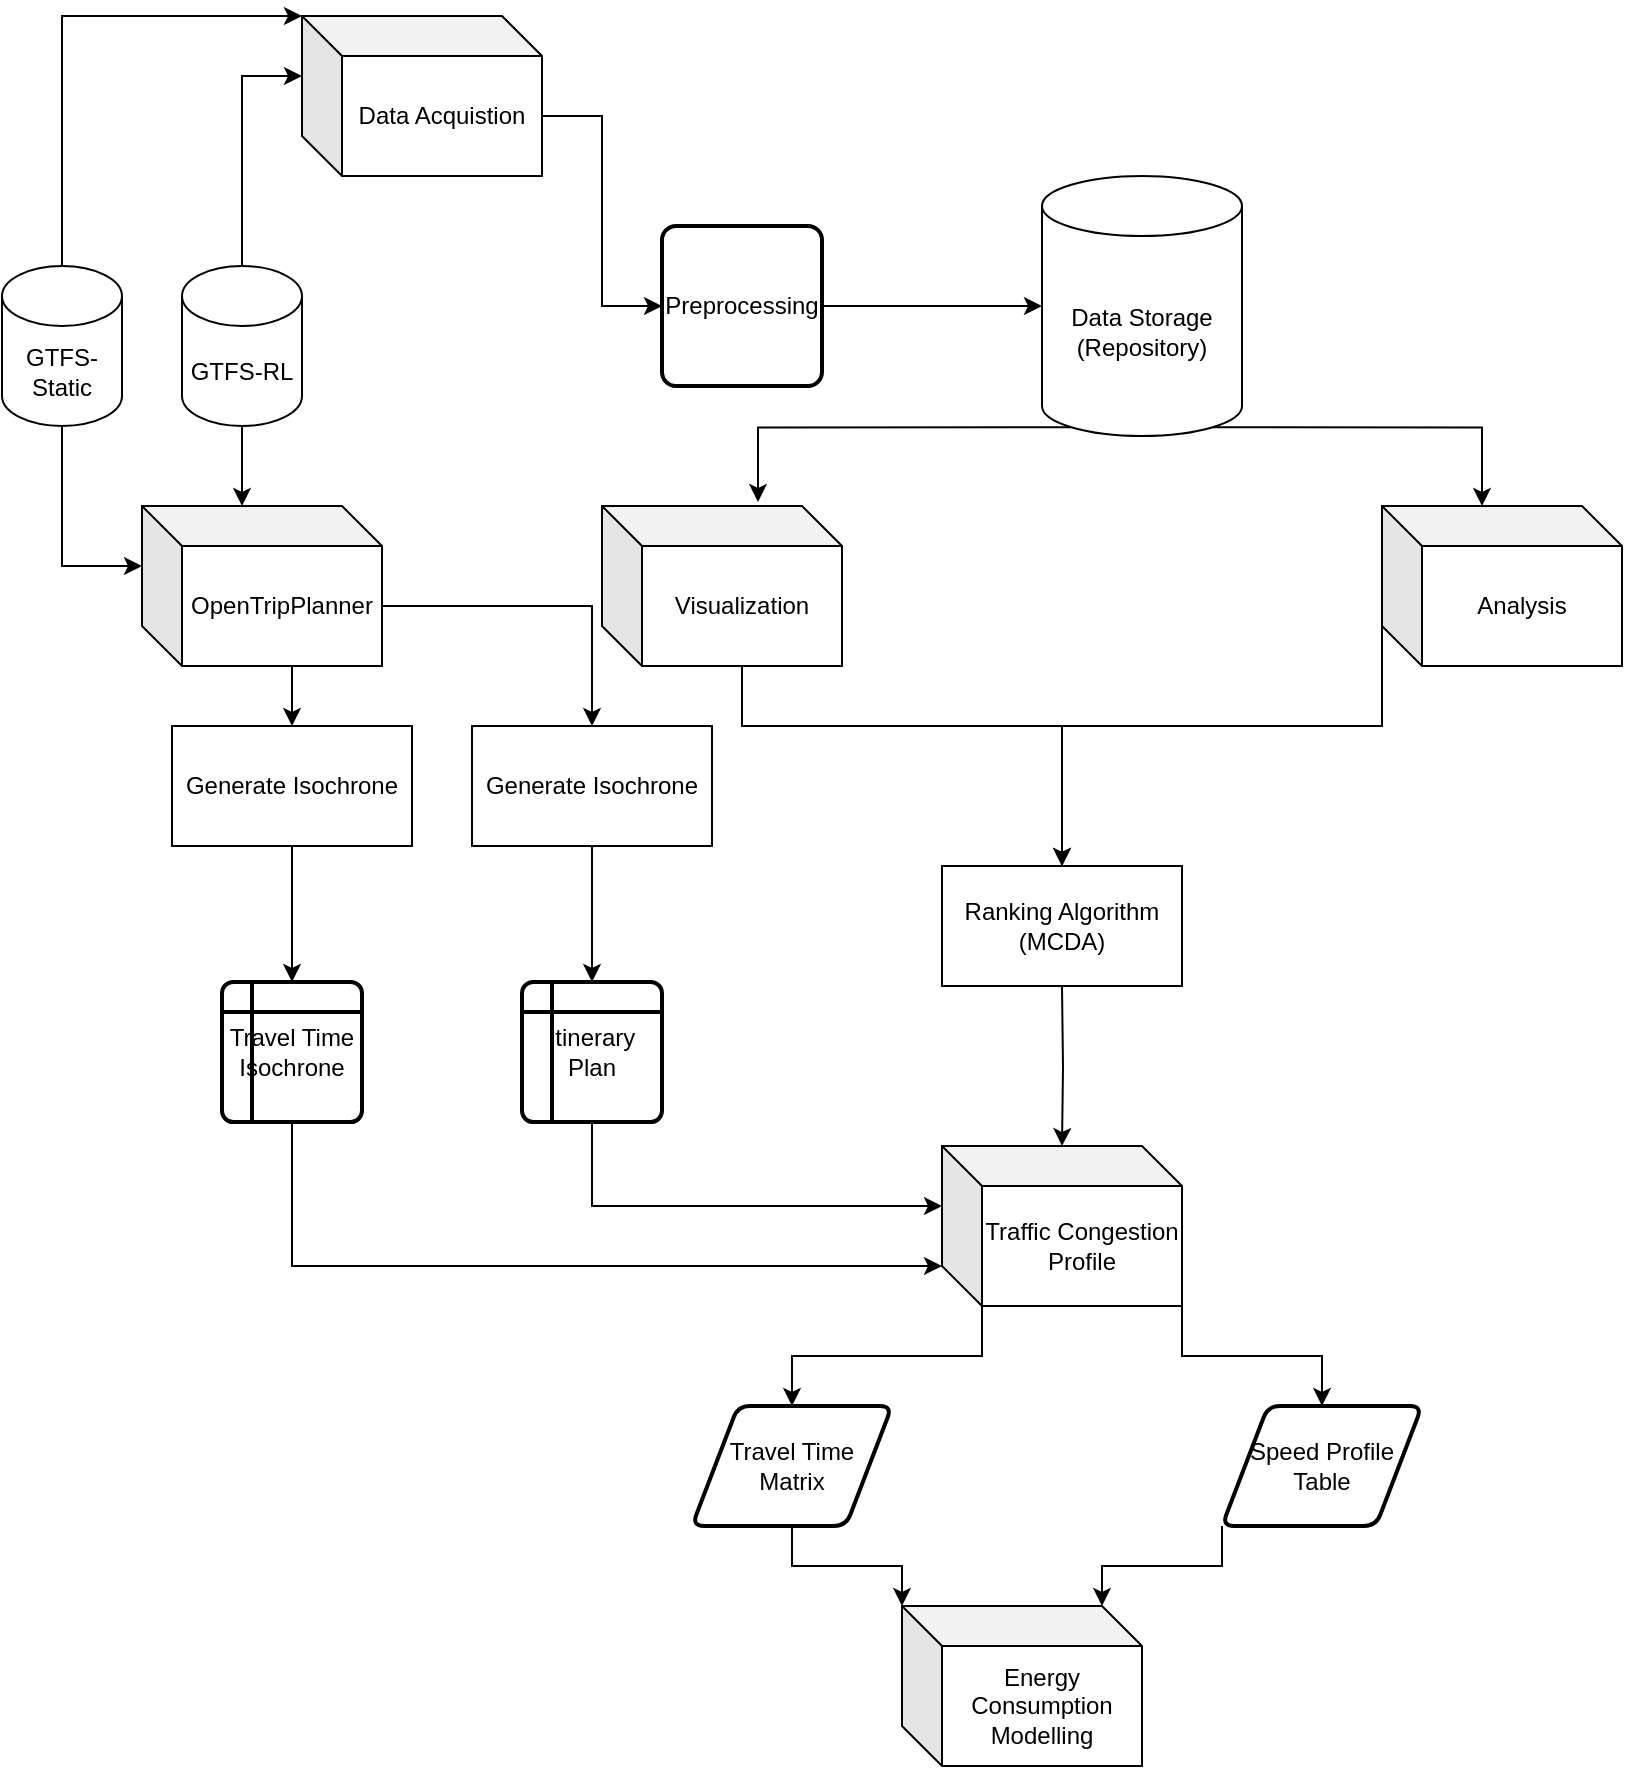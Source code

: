 <mxfile version="20.2.1" type="github">
  <diagram id="NRNoiGj3pOeY31aAoD1F" name="Page-1">
    <mxGraphModel dx="1126" dy="1039" grid="1" gridSize="10" guides="1" tooltips="1" connect="1" arrows="1" fold="1" page="1" pageScale="1" pageWidth="850" pageHeight="1100" math="0" shadow="0">
      <root>
        <mxCell id="0" />
        <mxCell id="1" parent="0" />
        <mxCell id="3YsxtUIkQh-qdpAwfnlr-9" style="edgeStyle=orthogonalEdgeStyle;rounded=0;orthogonalLoop=1;jettySize=auto;html=1;exitX=0;exitY=0;exitDx=120;exitDy=50;exitPerimeter=0;entryX=0;entryY=0.5;entryDx=0;entryDy=0;" edge="1" parent="1" source="3YsxtUIkQh-qdpAwfnlr-1" target="3YsxtUIkQh-qdpAwfnlr-6">
          <mxGeometry relative="1" as="geometry" />
        </mxCell>
        <mxCell id="3YsxtUIkQh-qdpAwfnlr-1" value="Data Acquistion" style="shape=cube;whiteSpace=wrap;html=1;boundedLbl=1;backgroundOutline=1;darkOpacity=0.05;darkOpacity2=0.1;" vertex="1" parent="1">
          <mxGeometry x="180" y="45" width="120" height="80" as="geometry" />
        </mxCell>
        <mxCell id="3YsxtUIkQh-qdpAwfnlr-18" style="edgeStyle=orthogonalEdgeStyle;rounded=0;orthogonalLoop=1;jettySize=auto;html=1;exitX=0.5;exitY=0;exitDx=0;exitDy=0;exitPerimeter=0;entryX=0;entryY=0;entryDx=0;entryDy=0;entryPerimeter=0;" edge="1" parent="1" source="3YsxtUIkQh-qdpAwfnlr-2" target="3YsxtUIkQh-qdpAwfnlr-1">
          <mxGeometry relative="1" as="geometry">
            <Array as="points">
              <mxPoint x="60" y="45" />
            </Array>
          </mxGeometry>
        </mxCell>
        <mxCell id="3YsxtUIkQh-qdpAwfnlr-26" style="edgeStyle=orthogonalEdgeStyle;rounded=0;orthogonalLoop=1;jettySize=auto;html=1;exitX=0.5;exitY=1;exitDx=0;exitDy=0;exitPerimeter=0;entryX=0;entryY=0;entryDx=0;entryDy=30;entryPerimeter=0;" edge="1" parent="1" source="3YsxtUIkQh-qdpAwfnlr-2" target="3YsxtUIkQh-qdpAwfnlr-25">
          <mxGeometry relative="1" as="geometry" />
        </mxCell>
        <mxCell id="3YsxtUIkQh-qdpAwfnlr-2" value="GTFS-Static" style="shape=cylinder3;whiteSpace=wrap;html=1;boundedLbl=1;backgroundOutline=1;size=15;" vertex="1" parent="1">
          <mxGeometry x="30" y="170" width="60" height="80" as="geometry" />
        </mxCell>
        <mxCell id="3YsxtUIkQh-qdpAwfnlr-19" style="edgeStyle=orthogonalEdgeStyle;rounded=0;orthogonalLoop=1;jettySize=auto;html=1;exitX=0.5;exitY=0;exitDx=0;exitDy=0;exitPerimeter=0;entryX=0;entryY=0;entryDx=0;entryDy=30;entryPerimeter=0;" edge="1" parent="1" source="3YsxtUIkQh-qdpAwfnlr-3" target="3YsxtUIkQh-qdpAwfnlr-1">
          <mxGeometry relative="1" as="geometry" />
        </mxCell>
        <mxCell id="3YsxtUIkQh-qdpAwfnlr-27" style="edgeStyle=orthogonalEdgeStyle;rounded=0;orthogonalLoop=1;jettySize=auto;html=1;exitX=0.5;exitY=1;exitDx=0;exitDy=0;exitPerimeter=0;entryX=0;entryY=0;entryDx=50;entryDy=0;entryPerimeter=0;" edge="1" parent="1" source="3YsxtUIkQh-qdpAwfnlr-3" target="3YsxtUIkQh-qdpAwfnlr-25">
          <mxGeometry relative="1" as="geometry" />
        </mxCell>
        <mxCell id="3YsxtUIkQh-qdpAwfnlr-3" value="GTFS-RL" style="shape=cylinder3;whiteSpace=wrap;html=1;boundedLbl=1;backgroundOutline=1;size=15;" vertex="1" parent="1">
          <mxGeometry x="120" y="170" width="60" height="80" as="geometry" />
        </mxCell>
        <mxCell id="3YsxtUIkQh-qdpAwfnlr-10" style="edgeStyle=orthogonalEdgeStyle;rounded=0;orthogonalLoop=1;jettySize=auto;html=1;exitX=1;exitY=0.5;exitDx=0;exitDy=0;entryX=0;entryY=0.5;entryDx=0;entryDy=0;entryPerimeter=0;" edge="1" parent="1" source="3YsxtUIkQh-qdpAwfnlr-6" target="3YsxtUIkQh-qdpAwfnlr-8">
          <mxGeometry relative="1" as="geometry" />
        </mxCell>
        <mxCell id="3YsxtUIkQh-qdpAwfnlr-6" value="Preprocessing" style="rounded=1;whiteSpace=wrap;html=1;absoluteArcSize=1;arcSize=14;strokeWidth=2;" vertex="1" parent="1">
          <mxGeometry x="360" y="150" width="80" height="80" as="geometry" />
        </mxCell>
        <mxCell id="3YsxtUIkQh-qdpAwfnlr-16" style="edgeStyle=orthogonalEdgeStyle;rounded=0;orthogonalLoop=1;jettySize=auto;html=1;exitX=0.145;exitY=1;exitDx=0;exitDy=-4.35;exitPerimeter=0;entryX=0.65;entryY=-0.025;entryDx=0;entryDy=0;entryPerimeter=0;" edge="1" parent="1" source="3YsxtUIkQh-qdpAwfnlr-8" target="3YsxtUIkQh-qdpAwfnlr-12">
          <mxGeometry relative="1" as="geometry" />
        </mxCell>
        <mxCell id="3YsxtUIkQh-qdpAwfnlr-17" style="edgeStyle=orthogonalEdgeStyle;rounded=0;orthogonalLoop=1;jettySize=auto;html=1;exitX=0.855;exitY=1;exitDx=0;exitDy=-4.35;exitPerimeter=0;entryX=0;entryY=0;entryDx=50;entryDy=0;entryPerimeter=0;" edge="1" parent="1" source="3YsxtUIkQh-qdpAwfnlr-8" target="3YsxtUIkQh-qdpAwfnlr-13">
          <mxGeometry relative="1" as="geometry" />
        </mxCell>
        <mxCell id="3YsxtUIkQh-qdpAwfnlr-8" value="Data Storage (Repository)" style="shape=cylinder3;whiteSpace=wrap;html=1;boundedLbl=1;backgroundOutline=1;size=15;" vertex="1" parent="1">
          <mxGeometry x="550" y="125" width="100" height="130" as="geometry" />
        </mxCell>
        <mxCell id="3YsxtUIkQh-qdpAwfnlr-21" style="edgeStyle=orthogonalEdgeStyle;rounded=0;orthogonalLoop=1;jettySize=auto;html=1;exitX=0;exitY=0;exitDx=70;exitDy=80;exitPerimeter=0;entryX=0.5;entryY=0;entryDx=0;entryDy=0;" edge="1" parent="1" source="3YsxtUIkQh-qdpAwfnlr-12" target="3YsxtUIkQh-qdpAwfnlr-30">
          <mxGeometry relative="1" as="geometry">
            <mxPoint x="560" y="430" as="targetPoint" />
            <Array as="points">
              <mxPoint x="400" y="400" />
              <mxPoint x="560" y="400" />
            </Array>
          </mxGeometry>
        </mxCell>
        <mxCell id="3YsxtUIkQh-qdpAwfnlr-12" value="Visualization" style="shape=cube;whiteSpace=wrap;html=1;boundedLbl=1;backgroundOutline=1;darkOpacity=0.05;darkOpacity2=0.1;" vertex="1" parent="1">
          <mxGeometry x="330" y="290" width="120" height="80" as="geometry" />
        </mxCell>
        <mxCell id="3YsxtUIkQh-qdpAwfnlr-24" style="edgeStyle=orthogonalEdgeStyle;rounded=0;orthogonalLoop=1;jettySize=auto;html=1;exitX=0;exitY=0;exitDx=0;exitDy=60;exitPerimeter=0;entryX=0.5;entryY=0;entryDx=0;entryDy=0;" edge="1" parent="1" source="3YsxtUIkQh-qdpAwfnlr-13" target="3YsxtUIkQh-qdpAwfnlr-30">
          <mxGeometry relative="1" as="geometry">
            <mxPoint x="560" y="430" as="targetPoint" />
            <Array as="points">
              <mxPoint x="720" y="400" />
              <mxPoint x="560" y="400" />
            </Array>
          </mxGeometry>
        </mxCell>
        <mxCell id="3YsxtUIkQh-qdpAwfnlr-13" value="Analysis" style="shape=cube;whiteSpace=wrap;html=1;boundedLbl=1;backgroundOutline=1;darkOpacity=0.05;darkOpacity2=0.1;" vertex="1" parent="1">
          <mxGeometry x="720" y="290" width="120" height="80" as="geometry" />
        </mxCell>
        <mxCell id="3YsxtUIkQh-qdpAwfnlr-23" style="edgeStyle=orthogonalEdgeStyle;rounded=0;orthogonalLoop=1;jettySize=auto;html=1;exitX=0.5;exitY=1;exitDx=0;exitDy=0;" edge="1" parent="1" target="3YsxtUIkQh-qdpAwfnlr-22">
          <mxGeometry relative="1" as="geometry">
            <mxPoint x="560" y="530" as="sourcePoint" />
          </mxGeometry>
        </mxCell>
        <mxCell id="3YsxtUIkQh-qdpAwfnlr-45" style="edgeStyle=orthogonalEdgeStyle;rounded=0;orthogonalLoop=1;jettySize=auto;html=1;exitX=0;exitY=0;exitDx=20;exitDy=80;exitPerimeter=0;entryX=0.5;entryY=0;entryDx=0;entryDy=0;" edge="1" parent="1" source="3YsxtUIkQh-qdpAwfnlr-22" target="3YsxtUIkQh-qdpAwfnlr-43">
          <mxGeometry relative="1" as="geometry" />
        </mxCell>
        <mxCell id="3YsxtUIkQh-qdpAwfnlr-46" style="edgeStyle=orthogonalEdgeStyle;rounded=0;orthogonalLoop=1;jettySize=auto;html=1;exitX=1;exitY=1;exitDx=0;exitDy=0;exitPerimeter=0;entryX=0.5;entryY=0;entryDx=0;entryDy=0;" edge="1" parent="1" source="3YsxtUIkQh-qdpAwfnlr-22" target="3YsxtUIkQh-qdpAwfnlr-44">
          <mxGeometry relative="1" as="geometry" />
        </mxCell>
        <mxCell id="3YsxtUIkQh-qdpAwfnlr-22" value="Traffic Congestion Profile" style="shape=cube;whiteSpace=wrap;html=1;boundedLbl=1;backgroundOutline=1;darkOpacity=0.05;darkOpacity2=0.1;" vertex="1" parent="1">
          <mxGeometry x="500" y="610" width="120" height="80" as="geometry" />
        </mxCell>
        <mxCell id="3YsxtUIkQh-qdpAwfnlr-32" style="edgeStyle=orthogonalEdgeStyle;rounded=0;orthogonalLoop=1;jettySize=auto;html=1;exitX=0;exitY=0;exitDx=70;exitDy=80;exitPerimeter=0;entryX=0.5;entryY=0;entryDx=0;entryDy=0;" edge="1" parent="1" source="3YsxtUIkQh-qdpAwfnlr-25" target="3YsxtUIkQh-qdpAwfnlr-31">
          <mxGeometry relative="1" as="geometry" />
        </mxCell>
        <mxCell id="3YsxtUIkQh-qdpAwfnlr-36" style="edgeStyle=orthogonalEdgeStyle;rounded=0;orthogonalLoop=1;jettySize=auto;html=1;exitX=0;exitY=0;exitDx=120;exitDy=50;exitPerimeter=0;" edge="1" parent="1" source="3YsxtUIkQh-qdpAwfnlr-25" target="3YsxtUIkQh-qdpAwfnlr-35">
          <mxGeometry relative="1" as="geometry" />
        </mxCell>
        <mxCell id="3YsxtUIkQh-qdpAwfnlr-25" value="OpenTripPlanner" style="shape=cube;whiteSpace=wrap;html=1;boundedLbl=1;backgroundOutline=1;darkOpacity=0.05;darkOpacity2=0.1;" vertex="1" parent="1">
          <mxGeometry x="100" y="290" width="120" height="80" as="geometry" />
        </mxCell>
        <mxCell id="3YsxtUIkQh-qdpAwfnlr-30" value="Ranking Algorithm (MCDA)" style="rounded=0;whiteSpace=wrap;html=1;" vertex="1" parent="1">
          <mxGeometry x="500" y="470" width="120" height="60" as="geometry" />
        </mxCell>
        <mxCell id="3YsxtUIkQh-qdpAwfnlr-34" style="edgeStyle=orthogonalEdgeStyle;rounded=0;orthogonalLoop=1;jettySize=auto;html=1;exitX=0.25;exitY=1;exitDx=0;exitDy=0;entryX=0.5;entryY=0;entryDx=0;entryDy=0;" edge="1" parent="1" source="3YsxtUIkQh-qdpAwfnlr-31" target="3YsxtUIkQh-qdpAwfnlr-33">
          <mxGeometry relative="1" as="geometry">
            <Array as="points">
              <mxPoint x="175" y="460" />
            </Array>
          </mxGeometry>
        </mxCell>
        <mxCell id="3YsxtUIkQh-qdpAwfnlr-31" value="Generate Isochrone" style="rounded=0;whiteSpace=wrap;html=1;" vertex="1" parent="1">
          <mxGeometry x="115" y="400" width="120" height="60" as="geometry" />
        </mxCell>
        <mxCell id="3YsxtUIkQh-qdpAwfnlr-40" style="edgeStyle=orthogonalEdgeStyle;rounded=0;orthogonalLoop=1;jettySize=auto;html=1;exitX=0.5;exitY=1;exitDx=0;exitDy=0;entryX=0;entryY=0;entryDx=0;entryDy=60;entryPerimeter=0;" edge="1" parent="1" source="3YsxtUIkQh-qdpAwfnlr-33" target="3YsxtUIkQh-qdpAwfnlr-22">
          <mxGeometry relative="1" as="geometry" />
        </mxCell>
        <mxCell id="3YsxtUIkQh-qdpAwfnlr-33" value="Travel Time Isochrone" style="shape=internalStorage;whiteSpace=wrap;html=1;dx=15;dy=15;rounded=1;arcSize=8;strokeWidth=2;" vertex="1" parent="1">
          <mxGeometry x="140" y="528" width="70" height="70" as="geometry" />
        </mxCell>
        <mxCell id="3YsxtUIkQh-qdpAwfnlr-39" style="edgeStyle=orthogonalEdgeStyle;rounded=0;orthogonalLoop=1;jettySize=auto;html=1;exitX=0.5;exitY=1;exitDx=0;exitDy=0;entryX=0.5;entryY=0;entryDx=0;entryDy=0;" edge="1" parent="1" source="3YsxtUIkQh-qdpAwfnlr-35" target="3YsxtUIkQh-qdpAwfnlr-37">
          <mxGeometry relative="1" as="geometry" />
        </mxCell>
        <mxCell id="3YsxtUIkQh-qdpAwfnlr-35" value="Generate Isochrone" style="rounded=0;whiteSpace=wrap;html=1;" vertex="1" parent="1">
          <mxGeometry x="265" y="400" width="120" height="60" as="geometry" />
        </mxCell>
        <mxCell id="3YsxtUIkQh-qdpAwfnlr-41" style="edgeStyle=orthogonalEdgeStyle;rounded=0;orthogonalLoop=1;jettySize=auto;html=1;exitX=0.5;exitY=1;exitDx=0;exitDy=0;entryX=0;entryY=0;entryDx=0;entryDy=30;entryPerimeter=0;" edge="1" parent="1" source="3YsxtUIkQh-qdpAwfnlr-37" target="3YsxtUIkQh-qdpAwfnlr-22">
          <mxGeometry relative="1" as="geometry" />
        </mxCell>
        <mxCell id="3YsxtUIkQh-qdpAwfnlr-37" value="Itinerary Plan" style="shape=internalStorage;whiteSpace=wrap;html=1;dx=15;dy=15;rounded=1;arcSize=8;strokeWidth=2;" vertex="1" parent="1">
          <mxGeometry x="290" y="528" width="70" height="70" as="geometry" />
        </mxCell>
        <mxCell id="3YsxtUIkQh-qdpAwfnlr-42" value="Energy Consumption Modelling" style="shape=cube;whiteSpace=wrap;html=1;boundedLbl=1;backgroundOutline=1;darkOpacity=0.05;darkOpacity2=0.1;" vertex="1" parent="1">
          <mxGeometry x="480" y="840" width="120" height="80" as="geometry" />
        </mxCell>
        <mxCell id="3YsxtUIkQh-qdpAwfnlr-47" style="edgeStyle=orthogonalEdgeStyle;rounded=0;orthogonalLoop=1;jettySize=auto;html=1;exitX=0.5;exitY=1;exitDx=0;exitDy=0;entryX=0;entryY=0;entryDx=0;entryDy=0;entryPerimeter=0;" edge="1" parent="1" source="3YsxtUIkQh-qdpAwfnlr-43" target="3YsxtUIkQh-qdpAwfnlr-42">
          <mxGeometry relative="1" as="geometry" />
        </mxCell>
        <mxCell id="3YsxtUIkQh-qdpAwfnlr-43" value="Travel Time Matrix" style="shape=parallelogram;html=1;strokeWidth=2;perimeter=parallelogramPerimeter;whiteSpace=wrap;rounded=1;arcSize=12;size=0.23;" vertex="1" parent="1">
          <mxGeometry x="375" y="740" width="100" height="60" as="geometry" />
        </mxCell>
        <mxCell id="3YsxtUIkQh-qdpAwfnlr-48" style="edgeStyle=orthogonalEdgeStyle;rounded=0;orthogonalLoop=1;jettySize=auto;html=1;exitX=0;exitY=1;exitDx=0;exitDy=0;entryX=0;entryY=0;entryDx=100;entryDy=0;entryPerimeter=0;" edge="1" parent="1" source="3YsxtUIkQh-qdpAwfnlr-44" target="3YsxtUIkQh-qdpAwfnlr-42">
          <mxGeometry relative="1" as="geometry" />
        </mxCell>
        <mxCell id="3YsxtUIkQh-qdpAwfnlr-44" value="Speed Profile Table" style="shape=parallelogram;html=1;strokeWidth=2;perimeter=parallelogramPerimeter;whiteSpace=wrap;rounded=1;arcSize=12;size=0.23;" vertex="1" parent="1">
          <mxGeometry x="640" y="740" width="100" height="60" as="geometry" />
        </mxCell>
      </root>
    </mxGraphModel>
  </diagram>
</mxfile>
